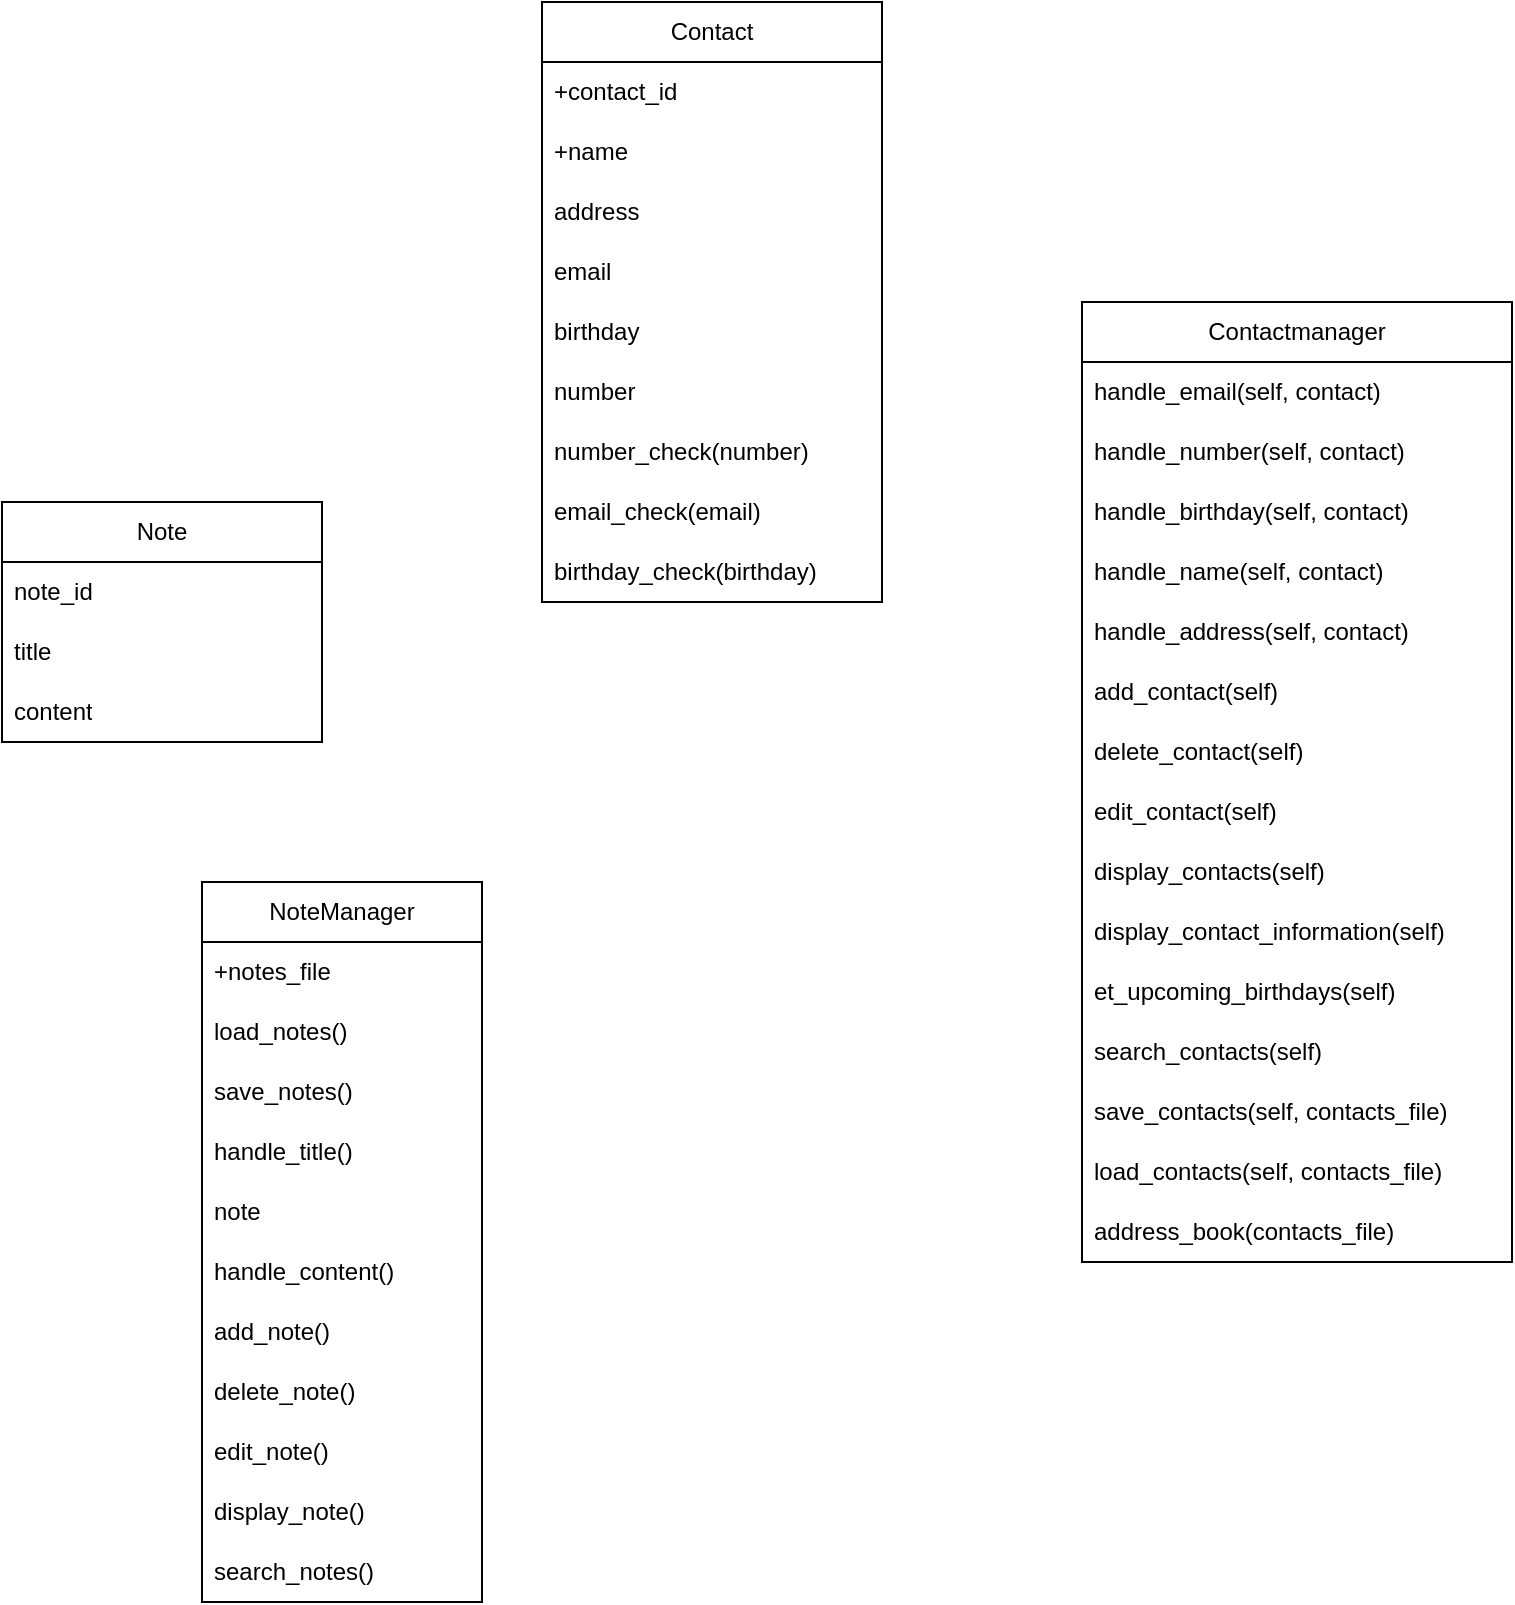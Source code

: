 <mxfile version="21.6.6" type="github">
  <diagram name="Page-1" id="0783ab3e-0a74-02c8-0abd-f7b4e66b4bec">
    <mxGraphModel dx="1122" dy="718" grid="1" gridSize="10" guides="1" tooltips="1" connect="1" arrows="1" fold="1" page="1" pageScale="1" pageWidth="850" pageHeight="1100" background="none" math="0" shadow="0">
      <root>
        <mxCell id="0" />
        <mxCell id="1" parent="0" />
        <mxCell id="QneFAxLRqx1BpGbRxNG7-2" value="Contact" style="swimlane;fontStyle=0;childLayout=stackLayout;horizontal=1;startSize=30;horizontalStack=0;resizeParent=1;resizeParentMax=0;resizeLast=0;collapsible=1;marginBottom=0;whiteSpace=wrap;html=1;" vertex="1" parent="1">
          <mxGeometry x="340" y="10" width="170" height="300" as="geometry">
            <mxRectangle x="280" y="140" width="80" height="30" as="alternateBounds" />
          </mxGeometry>
        </mxCell>
        <mxCell id="QneFAxLRqx1BpGbRxNG7-3" value="+contact_id" style="text;strokeColor=none;fillColor=none;align=left;verticalAlign=middle;spacingLeft=4;spacingRight=4;overflow=hidden;points=[[0,0.5],[1,0.5]];portConstraint=eastwest;rotatable=0;whiteSpace=wrap;html=1;" vertex="1" parent="QneFAxLRqx1BpGbRxNG7-2">
          <mxGeometry y="30" width="170" height="30" as="geometry" />
        </mxCell>
        <mxCell id="QneFAxLRqx1BpGbRxNG7-4" value="+name" style="text;strokeColor=none;fillColor=none;align=left;verticalAlign=middle;spacingLeft=4;spacingRight=4;overflow=hidden;points=[[0,0.5],[1,0.5]];portConstraint=eastwest;rotatable=0;whiteSpace=wrap;html=1;" vertex="1" parent="QneFAxLRqx1BpGbRxNG7-2">
          <mxGeometry y="60" width="170" height="30" as="geometry" />
        </mxCell>
        <mxCell id="QneFAxLRqx1BpGbRxNG7-5" value="address" style="text;strokeColor=none;fillColor=none;align=left;verticalAlign=middle;spacingLeft=4;spacingRight=4;overflow=hidden;points=[[0,0.5],[1,0.5]];portConstraint=eastwest;rotatable=0;whiteSpace=wrap;html=1;" vertex="1" parent="QneFAxLRqx1BpGbRxNG7-2">
          <mxGeometry y="90" width="170" height="30" as="geometry" />
        </mxCell>
        <mxCell id="QneFAxLRqx1BpGbRxNG7-8" value="email" style="text;strokeColor=none;fillColor=none;align=left;verticalAlign=middle;spacingLeft=4;spacingRight=4;overflow=hidden;points=[[0,0.5],[1,0.5]];portConstraint=eastwest;rotatable=0;whiteSpace=wrap;html=1;" vertex="1" parent="QneFAxLRqx1BpGbRxNG7-2">
          <mxGeometry y="120" width="170" height="30" as="geometry" />
        </mxCell>
        <mxCell id="QneFAxLRqx1BpGbRxNG7-9" value="birthday" style="text;strokeColor=none;fillColor=none;align=left;verticalAlign=middle;spacingLeft=4;spacingRight=4;overflow=hidden;points=[[0,0.5],[1,0.5]];portConstraint=eastwest;rotatable=0;whiteSpace=wrap;html=1;" vertex="1" parent="QneFAxLRqx1BpGbRxNG7-2">
          <mxGeometry y="150" width="170" height="30" as="geometry" />
        </mxCell>
        <mxCell id="QneFAxLRqx1BpGbRxNG7-10" value="number" style="text;strokeColor=none;fillColor=none;align=left;verticalAlign=middle;spacingLeft=4;spacingRight=4;overflow=hidden;points=[[0,0.5],[1,0.5]];portConstraint=eastwest;rotatable=0;whiteSpace=wrap;html=1;" vertex="1" parent="QneFAxLRqx1BpGbRxNG7-2">
          <mxGeometry y="180" width="170" height="30" as="geometry" />
        </mxCell>
        <mxCell id="QneFAxLRqx1BpGbRxNG7-11" value="number_check(number)" style="text;strokeColor=none;fillColor=none;align=left;verticalAlign=middle;spacingLeft=4;spacingRight=4;overflow=hidden;points=[[0,0.5],[1,0.5]];portConstraint=eastwest;rotatable=0;whiteSpace=wrap;html=1;" vertex="1" parent="QneFAxLRqx1BpGbRxNG7-2">
          <mxGeometry y="210" width="170" height="30" as="geometry" />
        </mxCell>
        <mxCell id="QneFAxLRqx1BpGbRxNG7-13" value="email_check(email)" style="text;strokeColor=none;fillColor=none;align=left;verticalAlign=middle;spacingLeft=4;spacingRight=4;overflow=hidden;points=[[0,0.5],[1,0.5]];portConstraint=eastwest;rotatable=0;whiteSpace=wrap;html=1;" vertex="1" parent="QneFAxLRqx1BpGbRxNG7-2">
          <mxGeometry y="240" width="170" height="30" as="geometry" />
        </mxCell>
        <mxCell id="QneFAxLRqx1BpGbRxNG7-14" value="birthday_check(birthday)" style="text;strokeColor=none;fillColor=none;align=left;verticalAlign=middle;spacingLeft=4;spacingRight=4;overflow=hidden;points=[[0,0.5],[1,0.5]];portConstraint=eastwest;rotatable=0;whiteSpace=wrap;html=1;" vertex="1" parent="QneFAxLRqx1BpGbRxNG7-2">
          <mxGeometry y="270" width="170" height="30" as="geometry" />
        </mxCell>
        <mxCell id="QneFAxLRqx1BpGbRxNG7-15" value="Contactmanager" style="swimlane;fontStyle=0;childLayout=stackLayout;horizontal=1;startSize=30;horizontalStack=0;resizeParent=1;resizeParentMax=0;resizeLast=0;collapsible=1;marginBottom=0;whiteSpace=wrap;html=1;" vertex="1" parent="1">
          <mxGeometry x="610" y="160" width="215" height="480" as="geometry" />
        </mxCell>
        <mxCell id="QneFAxLRqx1BpGbRxNG7-16" value="handle_email(self, contact)" style="text;strokeColor=none;fillColor=none;align=left;verticalAlign=middle;spacingLeft=4;spacingRight=4;overflow=hidden;points=[[0,0.5],[1,0.5]];portConstraint=eastwest;rotatable=0;whiteSpace=wrap;html=1;" vertex="1" parent="QneFAxLRqx1BpGbRxNG7-15">
          <mxGeometry y="30" width="215" height="30" as="geometry" />
        </mxCell>
        <mxCell id="QneFAxLRqx1BpGbRxNG7-17" value="handle_number(self, contact)" style="text;strokeColor=none;fillColor=none;align=left;verticalAlign=middle;spacingLeft=4;spacingRight=4;overflow=hidden;points=[[0,0.5],[1,0.5]];portConstraint=eastwest;rotatable=0;whiteSpace=wrap;html=1;" vertex="1" parent="QneFAxLRqx1BpGbRxNG7-15">
          <mxGeometry y="60" width="215" height="30" as="geometry" />
        </mxCell>
        <mxCell id="QneFAxLRqx1BpGbRxNG7-18" value="handle_birthday(self, contact)" style="text;strokeColor=none;fillColor=none;align=left;verticalAlign=middle;spacingLeft=4;spacingRight=4;overflow=hidden;points=[[0,0.5],[1,0.5]];portConstraint=eastwest;rotatable=0;whiteSpace=wrap;html=1;" vertex="1" parent="QneFAxLRqx1BpGbRxNG7-15">
          <mxGeometry y="90" width="215" height="30" as="geometry" />
        </mxCell>
        <mxCell id="QneFAxLRqx1BpGbRxNG7-20" value="handle_name(self, contact)" style="text;strokeColor=none;fillColor=none;align=left;verticalAlign=middle;spacingLeft=4;spacingRight=4;overflow=hidden;points=[[0,0.5],[1,0.5]];portConstraint=eastwest;rotatable=0;whiteSpace=wrap;html=1;" vertex="1" parent="QneFAxLRqx1BpGbRxNG7-15">
          <mxGeometry y="120" width="215" height="30" as="geometry" />
        </mxCell>
        <mxCell id="QneFAxLRqx1BpGbRxNG7-21" value="handle_address(self, contact)" style="text;strokeColor=none;fillColor=none;align=left;verticalAlign=middle;spacingLeft=4;spacingRight=4;overflow=hidden;points=[[0,0.5],[1,0.5]];portConstraint=eastwest;rotatable=0;whiteSpace=wrap;html=1;" vertex="1" parent="QneFAxLRqx1BpGbRxNG7-15">
          <mxGeometry y="150" width="215" height="30" as="geometry" />
        </mxCell>
        <mxCell id="QneFAxLRqx1BpGbRxNG7-22" value="add_contact(self)" style="text;strokeColor=none;fillColor=none;align=left;verticalAlign=middle;spacingLeft=4;spacingRight=4;overflow=hidden;points=[[0,0.5],[1,0.5]];portConstraint=eastwest;rotatable=0;whiteSpace=wrap;html=1;" vertex="1" parent="QneFAxLRqx1BpGbRxNG7-15">
          <mxGeometry y="180" width="215" height="30" as="geometry" />
        </mxCell>
        <mxCell id="QneFAxLRqx1BpGbRxNG7-23" value="delete_contact(self)" style="text;strokeColor=none;fillColor=none;align=left;verticalAlign=middle;spacingLeft=4;spacingRight=4;overflow=hidden;points=[[0,0.5],[1,0.5]];portConstraint=eastwest;rotatable=0;whiteSpace=wrap;html=1;" vertex="1" parent="QneFAxLRqx1BpGbRxNG7-15">
          <mxGeometry y="210" width="215" height="30" as="geometry" />
        </mxCell>
        <mxCell id="QneFAxLRqx1BpGbRxNG7-25" value="edit_contact(self)" style="text;strokeColor=none;fillColor=none;align=left;verticalAlign=middle;spacingLeft=4;spacingRight=4;overflow=hidden;points=[[0,0.5],[1,0.5]];portConstraint=eastwest;rotatable=0;whiteSpace=wrap;html=1;" vertex="1" parent="QneFAxLRqx1BpGbRxNG7-15">
          <mxGeometry y="240" width="215" height="30" as="geometry" />
        </mxCell>
        <mxCell id="QneFAxLRqx1BpGbRxNG7-27" value="display_contacts(self)" style="text;strokeColor=none;fillColor=none;align=left;verticalAlign=middle;spacingLeft=4;spacingRight=4;overflow=hidden;points=[[0,0.5],[1,0.5]];portConstraint=eastwest;rotatable=0;whiteSpace=wrap;html=1;" vertex="1" parent="QneFAxLRqx1BpGbRxNG7-15">
          <mxGeometry y="270" width="215" height="30" as="geometry" />
        </mxCell>
        <mxCell id="QneFAxLRqx1BpGbRxNG7-28" value="display_contact_information(self)" style="text;strokeColor=none;fillColor=none;align=left;verticalAlign=middle;spacingLeft=4;spacingRight=4;overflow=hidden;points=[[0,0.5],[1,0.5]];portConstraint=eastwest;rotatable=0;whiteSpace=wrap;html=1;" vertex="1" parent="QneFAxLRqx1BpGbRxNG7-15">
          <mxGeometry y="300" width="215" height="30" as="geometry" />
        </mxCell>
        <mxCell id="QneFAxLRqx1BpGbRxNG7-29" value="et_upcoming_birthdays(self)" style="text;strokeColor=none;fillColor=none;align=left;verticalAlign=middle;spacingLeft=4;spacingRight=4;overflow=hidden;points=[[0,0.5],[1,0.5]];portConstraint=eastwest;rotatable=0;whiteSpace=wrap;html=1;" vertex="1" parent="QneFAxLRqx1BpGbRxNG7-15">
          <mxGeometry y="330" width="215" height="30" as="geometry" />
        </mxCell>
        <mxCell id="QneFAxLRqx1BpGbRxNG7-30" value="search_contacts(self)" style="text;strokeColor=none;fillColor=none;align=left;verticalAlign=middle;spacingLeft=4;spacingRight=4;overflow=hidden;points=[[0,0.5],[1,0.5]];portConstraint=eastwest;rotatable=0;whiteSpace=wrap;html=1;" vertex="1" parent="QneFAxLRqx1BpGbRxNG7-15">
          <mxGeometry y="360" width="215" height="30" as="geometry" />
        </mxCell>
        <mxCell id="QneFAxLRqx1BpGbRxNG7-31" value="save_contacts(self, contacts_file)" style="text;strokeColor=none;fillColor=none;align=left;verticalAlign=middle;spacingLeft=4;spacingRight=4;overflow=hidden;points=[[0,0.5],[1,0.5]];portConstraint=eastwest;rotatable=0;whiteSpace=wrap;html=1;" vertex="1" parent="QneFAxLRqx1BpGbRxNG7-15">
          <mxGeometry y="390" width="215" height="30" as="geometry" />
        </mxCell>
        <mxCell id="QneFAxLRqx1BpGbRxNG7-32" value="load_contacts(self, contacts_file)" style="text;strokeColor=none;fillColor=none;align=left;verticalAlign=middle;spacingLeft=4;spacingRight=4;overflow=hidden;points=[[0,0.5],[1,0.5]];portConstraint=eastwest;rotatable=0;whiteSpace=wrap;html=1;" vertex="1" parent="QneFAxLRqx1BpGbRxNG7-15">
          <mxGeometry y="420" width="215" height="30" as="geometry" />
        </mxCell>
        <mxCell id="QneFAxLRqx1BpGbRxNG7-33" value="address_book(contacts_file)" style="text;strokeColor=none;fillColor=none;align=left;verticalAlign=middle;spacingLeft=4;spacingRight=4;overflow=hidden;points=[[0,0.5],[1,0.5]];portConstraint=eastwest;rotatable=0;whiteSpace=wrap;html=1;" vertex="1" parent="QneFAxLRqx1BpGbRxNG7-15">
          <mxGeometry y="450" width="215" height="30" as="geometry" />
        </mxCell>
        <mxCell id="QneFAxLRqx1BpGbRxNG7-34" value="Note" style="swimlane;fontStyle=0;childLayout=stackLayout;horizontal=1;startSize=30;horizontalStack=0;resizeParent=1;resizeParentMax=0;resizeLast=0;collapsible=1;marginBottom=0;whiteSpace=wrap;html=1;" vertex="1" parent="1">
          <mxGeometry x="70" y="260" width="160" height="120" as="geometry" />
        </mxCell>
        <mxCell id="QneFAxLRqx1BpGbRxNG7-35" value="note_id" style="text;strokeColor=none;fillColor=none;align=left;verticalAlign=middle;spacingLeft=4;spacingRight=4;overflow=hidden;points=[[0,0.5],[1,0.5]];portConstraint=eastwest;rotatable=0;whiteSpace=wrap;html=1;" vertex="1" parent="QneFAxLRqx1BpGbRxNG7-34">
          <mxGeometry y="30" width="160" height="30" as="geometry" />
        </mxCell>
        <mxCell id="QneFAxLRqx1BpGbRxNG7-38" value="title" style="text;strokeColor=none;fillColor=none;align=left;verticalAlign=middle;spacingLeft=4;spacingRight=4;overflow=hidden;points=[[0,0.5],[1,0.5]];portConstraint=eastwest;rotatable=0;whiteSpace=wrap;html=1;" vertex="1" parent="QneFAxLRqx1BpGbRxNG7-34">
          <mxGeometry y="60" width="160" height="30" as="geometry" />
        </mxCell>
        <mxCell id="QneFAxLRqx1BpGbRxNG7-39" value="content" style="text;strokeColor=none;fillColor=none;align=left;verticalAlign=middle;spacingLeft=4;spacingRight=4;overflow=hidden;points=[[0,0.5],[1,0.5]];portConstraint=eastwest;rotatable=0;whiteSpace=wrap;html=1;" vertex="1" parent="QneFAxLRqx1BpGbRxNG7-34">
          <mxGeometry y="90" width="160" height="30" as="geometry" />
        </mxCell>
        <mxCell id="QneFAxLRqx1BpGbRxNG7-41" value="NoteManager" style="swimlane;fontStyle=0;childLayout=stackLayout;horizontal=1;startSize=30;horizontalStack=0;resizeParent=1;resizeParentMax=0;resizeLast=0;collapsible=1;marginBottom=0;whiteSpace=wrap;html=1;" vertex="1" parent="1">
          <mxGeometry x="170" y="450" width="140" height="360" as="geometry" />
        </mxCell>
        <mxCell id="QneFAxLRqx1BpGbRxNG7-42" value="+notes_file" style="text;strokeColor=none;fillColor=none;align=left;verticalAlign=middle;spacingLeft=4;spacingRight=4;overflow=hidden;points=[[0,0.5],[1,0.5]];portConstraint=eastwest;rotatable=0;whiteSpace=wrap;html=1;" vertex="1" parent="QneFAxLRqx1BpGbRxNG7-41">
          <mxGeometry y="30" width="140" height="30" as="geometry" />
        </mxCell>
        <mxCell id="QneFAxLRqx1BpGbRxNG7-43" value="load_notes()" style="text;strokeColor=none;fillColor=none;align=left;verticalAlign=middle;spacingLeft=4;spacingRight=4;overflow=hidden;points=[[0,0.5],[1,0.5]];portConstraint=eastwest;rotatable=0;whiteSpace=wrap;html=1;" vertex="1" parent="QneFAxLRqx1BpGbRxNG7-41">
          <mxGeometry y="60" width="140" height="30" as="geometry" />
        </mxCell>
        <mxCell id="QneFAxLRqx1BpGbRxNG7-44" value="save_notes()" style="text;strokeColor=none;fillColor=none;align=left;verticalAlign=middle;spacingLeft=4;spacingRight=4;overflow=hidden;points=[[0,0.5],[1,0.5]];portConstraint=eastwest;rotatable=0;whiteSpace=wrap;html=1;" vertex="1" parent="QneFAxLRqx1BpGbRxNG7-41">
          <mxGeometry y="90" width="140" height="30" as="geometry" />
        </mxCell>
        <mxCell id="QneFAxLRqx1BpGbRxNG7-45" value="handle_title()" style="text;strokeColor=none;fillColor=none;align=left;verticalAlign=middle;spacingLeft=4;spacingRight=4;overflow=hidden;points=[[0,0.5],[1,0.5]];portConstraint=eastwest;rotatable=0;whiteSpace=wrap;html=1;" vertex="1" parent="QneFAxLRqx1BpGbRxNG7-41">
          <mxGeometry y="120" width="140" height="30" as="geometry" />
        </mxCell>
        <mxCell id="QneFAxLRqx1BpGbRxNG7-46" value="note" style="text;strokeColor=none;fillColor=none;align=left;verticalAlign=middle;spacingLeft=4;spacingRight=4;overflow=hidden;points=[[0,0.5],[1,0.5]];portConstraint=eastwest;rotatable=0;whiteSpace=wrap;html=1;" vertex="1" parent="QneFAxLRqx1BpGbRxNG7-41">
          <mxGeometry y="150" width="140" height="30" as="geometry" />
        </mxCell>
        <mxCell id="QneFAxLRqx1BpGbRxNG7-47" value="handle_content()" style="text;strokeColor=none;fillColor=none;align=left;verticalAlign=middle;spacingLeft=4;spacingRight=4;overflow=hidden;points=[[0,0.5],[1,0.5]];portConstraint=eastwest;rotatable=0;whiteSpace=wrap;html=1;" vertex="1" parent="QneFAxLRqx1BpGbRxNG7-41">
          <mxGeometry y="180" width="140" height="30" as="geometry" />
        </mxCell>
        <mxCell id="QneFAxLRqx1BpGbRxNG7-48" value="add_note()" style="text;strokeColor=none;fillColor=none;align=left;verticalAlign=middle;spacingLeft=4;spacingRight=4;overflow=hidden;points=[[0,0.5],[1,0.5]];portConstraint=eastwest;rotatable=0;whiteSpace=wrap;html=1;" vertex="1" parent="QneFAxLRqx1BpGbRxNG7-41">
          <mxGeometry y="210" width="140" height="30" as="geometry" />
        </mxCell>
        <mxCell id="QneFAxLRqx1BpGbRxNG7-49" value="delete_note()" style="text;strokeColor=none;fillColor=none;align=left;verticalAlign=middle;spacingLeft=4;spacingRight=4;overflow=hidden;points=[[0,0.5],[1,0.5]];portConstraint=eastwest;rotatable=0;whiteSpace=wrap;html=1;" vertex="1" parent="QneFAxLRqx1BpGbRxNG7-41">
          <mxGeometry y="240" width="140" height="30" as="geometry" />
        </mxCell>
        <mxCell id="QneFAxLRqx1BpGbRxNG7-50" value="edit_note()" style="text;strokeColor=none;fillColor=none;align=left;verticalAlign=middle;spacingLeft=4;spacingRight=4;overflow=hidden;points=[[0,0.5],[1,0.5]];portConstraint=eastwest;rotatable=0;whiteSpace=wrap;html=1;" vertex="1" parent="QneFAxLRqx1BpGbRxNG7-41">
          <mxGeometry y="270" width="140" height="30" as="geometry" />
        </mxCell>
        <mxCell id="QneFAxLRqx1BpGbRxNG7-51" value="display_note()" style="text;strokeColor=none;fillColor=none;align=left;verticalAlign=middle;spacingLeft=4;spacingRight=4;overflow=hidden;points=[[0,0.5],[1,0.5]];portConstraint=eastwest;rotatable=0;whiteSpace=wrap;html=1;" vertex="1" parent="QneFAxLRqx1BpGbRxNG7-41">
          <mxGeometry y="300" width="140" height="30" as="geometry" />
        </mxCell>
        <mxCell id="QneFAxLRqx1BpGbRxNG7-52" value="search_notes()" style="text;strokeColor=none;fillColor=none;align=left;verticalAlign=middle;spacingLeft=4;spacingRight=4;overflow=hidden;points=[[0,0.5],[1,0.5]];portConstraint=eastwest;rotatable=0;whiteSpace=wrap;html=1;" vertex="1" parent="QneFAxLRqx1BpGbRxNG7-41">
          <mxGeometry y="330" width="140" height="30" as="geometry" />
        </mxCell>
      </root>
    </mxGraphModel>
  </diagram>
</mxfile>
